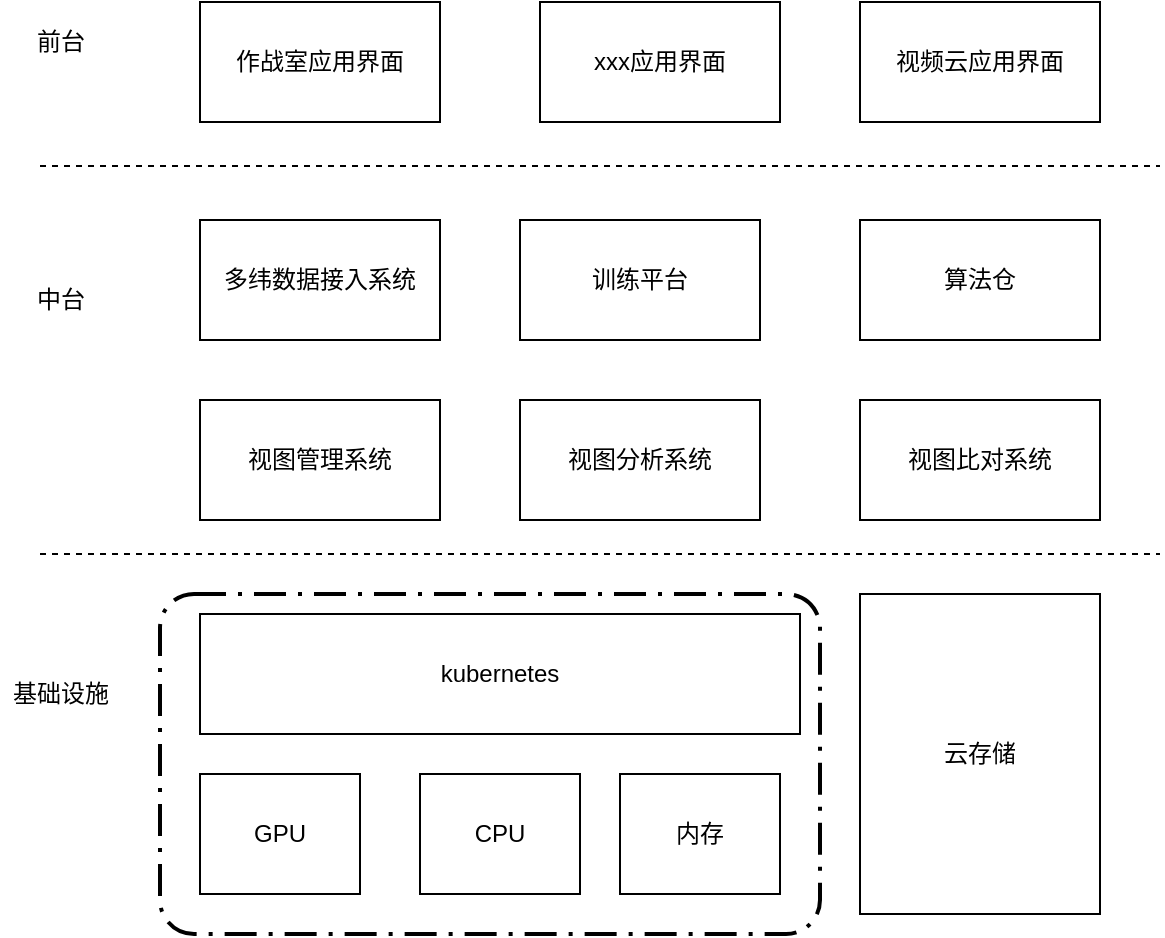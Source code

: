 <mxfile version="14.5.0" type="device" pages="4"><diagram id="zbOXmr_WxHi3Dtfq64lY" name="产品架构图"><mxGraphModel dx="872" dy="403" grid="1" gridSize="10" guides="1" tooltips="1" connect="1" arrows="1" fold="1" page="1" pageScale="1" pageWidth="1100" pageHeight="850" math="0" shadow="0"><root><mxCell id="0"/><mxCell id="1" parent="0"/><mxCell id="r0o3LL5ebh3ytnCvbZe8-2" value="" style="endArrow=none;dashed=1;html=1;" edge="1" parent="1"><mxGeometry width="50" height="50" relative="1" as="geometry"><mxPoint x="130" y="263" as="sourcePoint"/><mxPoint x="690" y="263" as="targetPoint"/></mxGeometry></mxCell><mxCell id="r0o3LL5ebh3ytnCvbZe8-3" value="作战室应用界面" style="rounded=0;whiteSpace=wrap;html=1;" vertex="1" parent="1"><mxGeometry x="210" y="181" width="120" height="60" as="geometry"/></mxCell><mxCell id="r0o3LL5ebh3ytnCvbZe8-4" value="多纬数据接入系统" style="rounded=0;whiteSpace=wrap;html=1;" vertex="1" parent="1"><mxGeometry x="210" y="290" width="120" height="60" as="geometry"/></mxCell><mxCell id="r0o3LL5ebh3ytnCvbZe8-5" value="训练平台" style="rounded=0;whiteSpace=wrap;html=1;" vertex="1" parent="1"><mxGeometry x="370" y="290" width="120" height="60" as="geometry"/></mxCell><mxCell id="r0o3LL5ebh3ytnCvbZe8-6" value="算法仓" style="rounded=0;whiteSpace=wrap;html=1;" vertex="1" parent="1"><mxGeometry x="540" y="290" width="120" height="60" as="geometry"/></mxCell><mxCell id="r0o3LL5ebh3ytnCvbZe8-7" value="视图管理系统" style="rounded=0;whiteSpace=wrap;html=1;" vertex="1" parent="1"><mxGeometry x="210" y="380" width="120" height="60" as="geometry"/></mxCell><mxCell id="r0o3LL5ebh3ytnCvbZe8-8" value="视图分析系统" style="rounded=0;whiteSpace=wrap;html=1;" vertex="1" parent="1"><mxGeometry x="370" y="380" width="120" height="60" as="geometry"/></mxCell><mxCell id="r0o3LL5ebh3ytnCvbZe8-9" value="视图比对系统" style="rounded=0;whiteSpace=wrap;html=1;" vertex="1" parent="1"><mxGeometry x="540" y="380" width="120" height="60" as="geometry"/></mxCell><mxCell id="r0o3LL5ebh3ytnCvbZe8-10" value="前台" style="text;html=1;align=center;verticalAlign=middle;resizable=0;points=[];autosize=1;" vertex="1" parent="1"><mxGeometry x="120" y="191" width="40" height="20" as="geometry"/></mxCell><mxCell id="r0o3LL5ebh3ytnCvbZe8-11" value="中台" style="text;html=1;align=center;verticalAlign=middle;resizable=0;points=[];autosize=1;" vertex="1" parent="1"><mxGeometry x="120" y="320" width="40" height="20" as="geometry"/></mxCell><mxCell id="r0o3LL5ebh3ytnCvbZe8-12" value="xxx应用界面" style="rounded=0;whiteSpace=wrap;html=1;" vertex="1" parent="1"><mxGeometry x="380" y="181" width="120" height="60" as="geometry"/></mxCell><mxCell id="r0o3LL5ebh3ytnCvbZe8-14" value="" style="endArrow=none;dashed=1;html=1;" edge="1" parent="1"><mxGeometry width="50" height="50" relative="1" as="geometry"><mxPoint x="130" y="457" as="sourcePoint"/><mxPoint x="690" y="457" as="targetPoint"/></mxGeometry></mxCell><mxCell id="r0o3LL5ebh3ytnCvbZe8-15" value="kubernetes" style="rounded=0;whiteSpace=wrap;html=1;" vertex="1" parent="1"><mxGeometry x="210" y="487" width="300" height="60" as="geometry"/></mxCell><mxCell id="r0o3LL5ebh3ytnCvbZe8-16" value="云存储" style="rounded=0;whiteSpace=wrap;html=1;" vertex="1" parent="1"><mxGeometry x="540" y="477" width="120" height="160" as="geometry"/></mxCell><mxCell id="r0o3LL5ebh3ytnCvbZe8-17" value="GPU" style="rounded=0;whiteSpace=wrap;html=1;" vertex="1" parent="1"><mxGeometry x="210" y="567" width="80" height="60" as="geometry"/></mxCell><mxCell id="r0o3LL5ebh3ytnCvbZe8-18" value="CPU" style="rounded=0;whiteSpace=wrap;html=1;" vertex="1" parent="1"><mxGeometry x="320" y="567" width="80" height="60" as="geometry"/></mxCell><mxCell id="r0o3LL5ebh3ytnCvbZe8-19" value="内存" style="rounded=0;whiteSpace=wrap;html=1;" vertex="1" parent="1"><mxGeometry x="420" y="567" width="80" height="60" as="geometry"/></mxCell><mxCell id="r0o3LL5ebh3ytnCvbZe8-20" value="" style="rounded=1;arcSize=10;dashed=1;strokeColor=#000000;fillColor=none;gradientColor=none;dashPattern=8 3 1 3;strokeWidth=2;" vertex="1" parent="1"><mxGeometry x="190" y="477" width="330" height="170" as="geometry"/></mxCell><mxCell id="r0o3LL5ebh3ytnCvbZe8-21" value="基础设施" style="text;html=1;align=center;verticalAlign=middle;resizable=0;points=[];autosize=1;" vertex="1" parent="1"><mxGeometry x="110" y="517" width="60" height="20" as="geometry"/></mxCell><mxCell id="r0o3LL5ebh3ytnCvbZe8-22" value="视频云应用界面" style="rounded=0;whiteSpace=wrap;html=1;" vertex="1" parent="1"><mxGeometry x="540" y="181" width="120" height="60" as="geometry"/></mxCell></root></mxGraphModel></diagram><diagram id="UecI1MmVflBoIN465fnV" name="(与周边的关系)控制流"><mxGraphModel dx="872" dy="403" grid="1" gridSize="10" guides="1" tooltips="1" connect="1" arrows="1" fold="1" page="1" pageScale="1" pageWidth="1100" pageHeight="850" math="0" shadow="0"><root><mxCell id="8xvmIu0NvVsbL9Hplk-w-0"/><mxCell id="8xvmIu0NvVsbL9Hplk-w-1" parent="8xvmIu0NvVsbL9Hplk-w-0"/><mxCell id="txaPp2AUvxYM39Y-rq9h-3" value="训练平台" style="rounded=0;whiteSpace=wrap;html=1;" vertex="1" parent="8xvmIu0NvVsbL9Hplk-w-1"><mxGeometry x="220" y="240" width="120" height="60" as="geometry"/></mxCell><mxCell id="txaPp2AUvxYM39Y-rq9h-4" value="算法仓" style="rounded=0;whiteSpace=wrap;html=1;" vertex="1" parent="8xvmIu0NvVsbL9Hplk-w-1"><mxGeometry x="490" y="240" width="120" height="60" as="geometry"/></mxCell><mxCell id="txaPp2AUvxYM39Y-rq9h-6" value="视图分析系统" style="rounded=0;whiteSpace=wrap;html=1;" vertex="1" parent="8xvmIu0NvVsbL9Hplk-w-1"><mxGeometry x="740" y="240" width="120" height="60" as="geometry"/></mxCell><mxCell id="txaPp2AUvxYM39Y-rq9h-22" value="" style="html=1;shadow=0;dashed=0;align=center;verticalAlign=middle;shape=mxgraph.arrows2.arrow;dy=0.6;dx=40;notch=0;" vertex="1" parent="8xvmIu0NvVsbL9Hplk-w-1"><mxGeometry x="110" y="247.5" width="110" height="45" as="geometry"/></mxCell><mxCell id="txaPp2AUvxYM39Y-rq9h-23" value="样本数据" style="text;html=1;align=center;verticalAlign=middle;resizable=0;points=[];autosize=1;" vertex="1" parent="8xvmIu0NvVsbL9Hplk-w-1"><mxGeometry x="110" y="230" width="60" height="20" as="geometry"/></mxCell><mxCell id="txaPp2AUvxYM39Y-rq9h-24" value="" style="html=1;shadow=0;dashed=0;align=center;verticalAlign=middle;shape=mxgraph.arrows2.arrow;dy=0.6;dx=40;notch=0;" vertex="1" parent="8xvmIu0NvVsbL9Hplk-w-1"><mxGeometry x="360" y="247.5" width="110" height="45" as="geometry"/></mxCell><mxCell id="txaPp2AUvxYM39Y-rq9h-25" value="算法包" style="text;html=1;align=center;verticalAlign=middle;resizable=0;points=[];autosize=1;" vertex="1" parent="8xvmIu0NvVsbL9Hplk-w-1"><mxGeometry x="385" y="240" width="50" height="20" as="geometry"/></mxCell><mxCell id="txaPp2AUvxYM39Y-rq9h-26" value="" style="html=1;shadow=0;dashed=0;align=center;verticalAlign=middle;shape=mxgraph.arrows2.arrow;dy=0.6;dx=40;notch=0;" vertex="1" parent="8xvmIu0NvVsbL9Hplk-w-1"><mxGeometry x="620" y="247.5" width="110" height="45" as="geometry"/></mxCell><mxCell id="txaPp2AUvxYM39Y-rq9h-27" value="算法包" style="text;html=1;align=center;verticalAlign=middle;resizable=0;points=[];autosize=1;" vertex="1" parent="8xvmIu0NvVsbL9Hplk-w-1"><mxGeometry x="625" y="240" width="50" height="20" as="geometry"/></mxCell></root></mxGraphModel></diagram><diagram id="Z3k-Kp6Kxa5xC90gJl0e" name="(与周边的关系)信令流与数据流"><mxGraphModel dx="872" dy="403" grid="1" gridSize="10" guides="1" tooltips="1" connect="1" arrows="1" fold="1" page="1" pageScale="1" pageWidth="1100" pageHeight="850" math="0" shadow="0"><root><mxCell id="GM34E72JzvWViNEOzvH7-0"/><mxCell id="GM34E72JzvWViNEOzvH7-1" parent="GM34E72JzvWViNEOzvH7-0"/><mxCell id="ftb-Pg3XcuCYZQPFbOJB-2" value="多纬数据接入系统" style="rounded=0;whiteSpace=wrap;html=1;" vertex="1" parent="GM34E72JzvWViNEOzvH7-1"><mxGeometry x="140" y="270" width="120" height="60" as="geometry"/></mxCell><mxCell id="ftb-Pg3XcuCYZQPFbOJB-5" value="视图管理系统" style="rounded=0;whiteSpace=wrap;html=1;" vertex="1" parent="GM34E72JzvWViNEOzvH7-1"><mxGeometry x="140" y="400" width="120" height="60" as="geometry"/></mxCell><mxCell id="ftb-Pg3XcuCYZQPFbOJB-6" value="视图分析系统" style="rounded=0;whiteSpace=wrap;html=1;" vertex="1" parent="GM34E72JzvWViNEOzvH7-1"><mxGeometry x="390" y="330" width="120" height="60" as="geometry"/></mxCell><mxCell id="ftb-Pg3XcuCYZQPFbOJB-7" value="视图比对系统" style="rounded=0;whiteSpace=wrap;html=1;" vertex="1" parent="GM34E72JzvWViNEOzvH7-1"><mxGeometry x="650" y="270" width="120" height="60" as="geometry"/></mxCell><mxCell id="ftb-Pg3XcuCYZQPFbOJB-10" value="前端应用" style="rounded=0;whiteSpace=wrap;html=1;" vertex="1" parent="GM34E72JzvWViNEOzvH7-1"><mxGeometry x="398" y="181" width="120" height="60" as="geometry"/></mxCell><mxCell id="4xatB3eBY_q93lkoJXzC-0" value="" style="endArrow=classic;html=1;exitX=1;exitY=0.5;exitDx=0;exitDy=0;entryX=0;entryY=0;entryDx=0;entryDy=0;" edge="1" parent="GM34E72JzvWViNEOzvH7-1" source="ftb-Pg3XcuCYZQPFbOJB-2" target="ftb-Pg3XcuCYZQPFbOJB-6"><mxGeometry width="50" height="50" relative="1" as="geometry"><mxPoint x="290" y="320" as="sourcePoint"/><mxPoint x="340" y="270" as="targetPoint"/></mxGeometry></mxCell><mxCell id="4xatB3eBY_q93lkoJXzC-1" value="图片" style="edgeLabel;html=1;align=center;verticalAlign=middle;resizable=0;points=[];" vertex="1" connectable="0" parent="4xatB3eBY_q93lkoJXzC-0"><mxGeometry x="-0.196" y="3" relative="1" as="geometry"><mxPoint as="offset"/></mxGeometry></mxCell><mxCell id="4xatB3eBY_q93lkoJXzC-2" value="" style="endArrow=classic;html=1;exitX=1;exitY=0.5;exitDx=0;exitDy=0;" edge="1" parent="GM34E72JzvWViNEOzvH7-1" source="ftb-Pg3XcuCYZQPFbOJB-5"><mxGeometry width="50" height="50" relative="1" as="geometry"><mxPoint x="340" y="440" as="sourcePoint"/><mxPoint x="390" y="390" as="targetPoint"/></mxGeometry></mxCell><mxCell id="4xatB3eBY_q93lkoJXzC-3" value="视频" style="edgeLabel;html=1;align=center;verticalAlign=middle;resizable=0;points=[];" vertex="1" connectable="0" parent="4xatB3eBY_q93lkoJXzC-2"><mxGeometry x="-0.121" relative="1" as="geometry"><mxPoint as="offset"/></mxGeometry></mxCell><mxCell id="4xatB3eBY_q93lkoJXzC-4" value="" style="endArrow=classic;html=1;entryX=0;entryY=0.5;entryDx=0;entryDy=0;exitX=1;exitY=0;exitDx=0;exitDy=0;" edge="1" parent="GM34E72JzvWViNEOzvH7-1" source="ftb-Pg3XcuCYZQPFbOJB-6" target="ftb-Pg3XcuCYZQPFbOJB-7"><mxGeometry width="50" height="50" relative="1" as="geometry"><mxPoint x="430" y="500" as="sourcePoint"/><mxPoint x="480" y="450" as="targetPoint"/></mxGeometry></mxCell><mxCell id="4xatB3eBY_q93lkoJXzC-5" value="属性、特征、行为告警" style="edgeLabel;html=1;align=center;verticalAlign=middle;resizable=0;points=[];" vertex="1" connectable="0" parent="4xatB3eBY_q93lkoJXzC-4"><mxGeometry x="-0.14" y="-2" relative="1" as="geometry"><mxPoint as="offset"/></mxGeometry></mxCell><mxCell id="4xatB3eBY_q93lkoJXzC-6" value="云存储" style="rounded=0;whiteSpace=wrap;html=1;" vertex="1" parent="GM34E72JzvWViNEOzvH7-1"><mxGeometry x="660" y="395" width="120" height="60" as="geometry"/></mxCell><mxCell id="4xatB3eBY_q93lkoJXzC-7" value="" style="endArrow=classic;html=1;exitX=1;exitY=1;exitDx=0;exitDy=0;entryX=0;entryY=0.5;entryDx=0;entryDy=0;" edge="1" parent="GM34E72JzvWViNEOzvH7-1" source="ftb-Pg3XcuCYZQPFbOJB-6" target="4xatB3eBY_q93lkoJXzC-6"><mxGeometry width="50" height="50" relative="1" as="geometry"><mxPoint x="550" y="460" as="sourcePoint"/><mxPoint x="600" y="410" as="targetPoint"/></mxGeometry></mxCell><mxCell id="4xatB3eBY_q93lkoJXzC-8" value="图片" style="edgeLabel;html=1;align=center;verticalAlign=middle;resizable=0;points=[];" vertex="1" connectable="0" parent="4xatB3eBY_q93lkoJXzC-7"><mxGeometry x="-0.3" y="2" relative="1" as="geometry"><mxPoint as="offset"/></mxGeometry></mxCell><mxCell id="4xatB3eBY_q93lkoJXzC-9" value="" style="endArrow=classic;html=1;exitX=0.433;exitY=1.033;exitDx=0;exitDy=0;exitPerimeter=0;entryX=0.5;entryY=0;entryDx=0;entryDy=0;curved=1;dashed=1;" edge="1" parent="GM34E72JzvWViNEOzvH7-1" source="ftb-Pg3XcuCYZQPFbOJB-10" target="ftb-Pg3XcuCYZQPFbOJB-6"><mxGeometry width="50" height="50" relative="1" as="geometry"><mxPoint x="420" y="320" as="sourcePoint"/><mxPoint x="470" y="270" as="targetPoint"/></mxGeometry></mxCell><mxCell id="4xatB3eBY_q93lkoJXzC-10" value="任务" style="text;html=1;align=center;verticalAlign=middle;resizable=0;points=[];autosize=1;" vertex="1" parent="GM34E72JzvWViNEOzvH7-1"><mxGeometry x="450" y="270" width="40" height="20" as="geometry"/></mxCell></root></mxGraphModel></diagram><diagram id="l6Y-5p1LT9eQwH-q3Hay" name="视图分析系统内部功能"><mxGraphModel dx="872" dy="403" grid="1" gridSize="10" guides="1" tooltips="1" connect="1" arrows="1" fold="1" page="1" pageScale="1" pageWidth="1100" pageHeight="850" math="0" shadow="0"><root><mxCell id="ODo3Di5B_xkuAWMUyapm-0"/><mxCell id="ODo3Di5B_xkuAWMUyapm-1" parent="ODo3Di5B_xkuAWMUyapm-0"/><mxCell id="uwfVHSLHQoAKXuXrAc6u-4" value="管理节点" style="rounded=0;whiteSpace=wrap;html=1;" vertex="1" parent="ODo3Di5B_xkuAWMUyapm-1"><mxGeometry x="480" y="120" width="120" height="60" as="geometry"/></mxCell><mxCell id="uwfVHSLHQoAKXuXrAc6u-16" value="计算节点" style="rounded=0;whiteSpace=wrap;html=1;" vertex="1" parent="ODo3Di5B_xkuAWMUyapm-1"><mxGeometry x="300" y="313" width="120" height="60" as="geometry"/></mxCell><mxCell id="uwfVHSLHQoAKXuXrAc6u-17" value="海思GPU" style="rounded=0;whiteSpace=wrap;html=1;" vertex="1" parent="ODo3Di5B_xkuAWMUyapm-1"><mxGeometry x="300" y="380" width="120" height="30" as="geometry"/></mxCell><mxCell id="QmqJkWqRmUsxPf1LrF73-0" value="" style="rounded=1;arcSize=10;dashed=1;strokeColor=#000000;fillColor=none;gradientColor=none;dashPattern=8 3 1 3;strokeWidth=2;" vertex="1" parent="ODo3Di5B_xkuAWMUyapm-1"><mxGeometry x="280" y="300" width="160" height="130" as="geometry"/></mxCell><mxCell id="QmqJkWqRmUsxPf1LrF73-1" value="计算节点" style="rounded=0;whiteSpace=wrap;html=1;" vertex="1" parent="ODo3Di5B_xkuAWMUyapm-1"><mxGeometry x="480" y="313" width="120" height="60" as="geometry"/></mxCell><mxCell id="QmqJkWqRmUsxPf1LrF73-2" value="比特大陆GPU" style="rounded=0;whiteSpace=wrap;html=1;" vertex="1" parent="ODo3Di5B_xkuAWMUyapm-1"><mxGeometry x="480" y="380" width="120" height="30" as="geometry"/></mxCell><mxCell id="QmqJkWqRmUsxPf1LrF73-3" value="计算节点" style="rounded=0;whiteSpace=wrap;html=1;" vertex="1" parent="ODo3Di5B_xkuAWMUyapm-1"><mxGeometry x="681" y="313" width="120" height="60" as="geometry"/></mxCell><mxCell id="QmqJkWqRmUsxPf1LrF73-4" value="英伟达GPU" style="rounded=0;whiteSpace=wrap;html=1;" vertex="1" parent="ODo3Di5B_xkuAWMUyapm-1"><mxGeometry x="681" y="380" width="120" height="30" as="geometry"/></mxCell><mxCell id="QmqJkWqRmUsxPf1LrF73-5" value="" style="rounded=1;arcSize=10;dashed=1;strokeColor=#000000;fillColor=none;gradientColor=none;dashPattern=8 3 1 3;strokeWidth=2;" vertex="1" parent="ODo3Di5B_xkuAWMUyapm-1"><mxGeometry x="470" y="300" width="160" height="130" as="geometry"/></mxCell><mxCell id="QmqJkWqRmUsxPf1LrF73-6" value="" style="rounded=1;arcSize=10;dashed=1;strokeColor=#000000;fillColor=none;gradientColor=none;dashPattern=8 3 1 3;strokeWidth=2;" vertex="1" parent="ODo3Di5B_xkuAWMUyapm-1"><mxGeometry x="661" y="300" width="160" height="130" as="geometry"/></mxCell><mxCell id="QmqJkWqRmUsxPf1LrF73-7" value="" style="html=1;shadow=0;dashed=0;align=center;verticalAlign=middle;shape=mxgraph.arrows2.arrow;dy=0.6;dx=40;direction=south;notch=0;" vertex="1" parent="ODo3Di5B_xkuAWMUyapm-1"><mxGeometry x="490" y="190" width="40" height="83" as="geometry"/></mxCell><mxCell id="QmqJkWqRmUsxPf1LrF73-8" value="计算任务创建与删除" style="text;html=1;align=center;verticalAlign=middle;resizable=0;points=[];autosize=1;" vertex="1" parent="ODo3Di5B_xkuAWMUyapm-1"><mxGeometry x="370" y="221.5" width="120" height="20" as="geometry"/></mxCell><mxCell id="QmqJkWqRmUsxPf1LrF73-12" value="" style="html=1;shadow=0;dashed=0;align=center;verticalAlign=middle;shape=mxgraph.arrows2.arrow;dy=0.6;dx=40;direction=north;notch=0;" vertex="1" parent="ODo3Di5B_xkuAWMUyapm-1"><mxGeometry x="550" y="190" width="40" height="90" as="geometry"/></mxCell><mxCell id="QmqJkWqRmUsxPf1LrF73-13" value="计算资源上报" style="text;html=1;align=center;verticalAlign=middle;resizable=0;points=[];autosize=1;" vertex="1" parent="ODo3Di5B_xkuAWMUyapm-1"><mxGeometry x="590" y="225" width="90" height="20" as="geometry"/></mxCell><mxCell id="QmqJkWqRmUsxPf1LrF73-14" value="" style="html=1;shadow=0;dashed=0;align=center;verticalAlign=middle;shape=mxgraph.arrows2.arrow;dy=0.6;dx=40;notch=0;" vertex="1" parent="ODo3Di5B_xkuAWMUyapm-1"><mxGeometry x="170" y="345" width="100" height="40" as="geometry"/></mxCell><mxCell id="QmqJkWqRmUsxPf1LrF73-16" value="视频图片数据接入" style="text;html=1;align=center;verticalAlign=middle;resizable=0;points=[];autosize=1;" vertex="1" parent="ODo3Di5B_xkuAWMUyapm-1"><mxGeometry x="160" y="320" width="110" height="20" as="geometry"/></mxCell><mxCell id="QmqJkWqRmUsxPf1LrF73-17" value="" style="html=1;shadow=0;dashed=0;align=center;verticalAlign=middle;shape=mxgraph.arrows2.arrow;dy=0.6;dx=40;notch=0;" vertex="1" parent="ODo3Di5B_xkuAWMUyapm-1"><mxGeometry x="835" y="345" width="100" height="40" as="geometry"/></mxCell><mxCell id="QmqJkWqRmUsxPf1LrF73-18" value="属性、特征数据推送" style="text;html=1;align=center;verticalAlign=middle;resizable=0;points=[];autosize=1;" vertex="1" parent="ODo3Di5B_xkuAWMUyapm-1"><mxGeometry x="825" y="325" width="120" height="20" as="geometry"/></mxCell></root></mxGraphModel></diagram></mxfile>